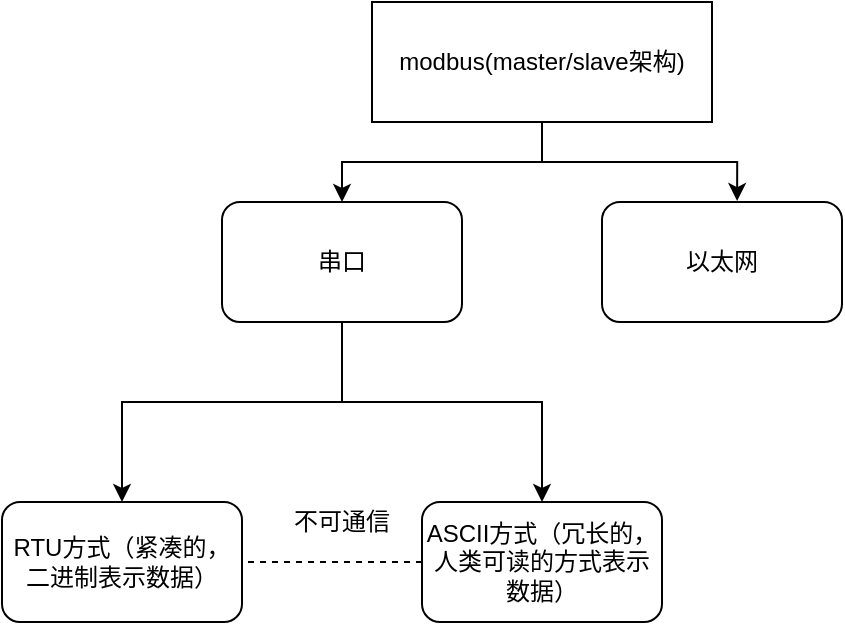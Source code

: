 <mxfile version="12.2.4" pages="1"><diagram id="UFakprz1JBtWP4Sxbi05" name="Page-1"><mxGraphModel dx="1155" dy="775" grid="1" gridSize="10" guides="1" tooltips="1" connect="1" arrows="1" fold="1" page="1" pageScale="1" pageWidth="827" pageHeight="1169" math="0" shadow="0"><root><mxCell id="0"/><mxCell id="1" parent="0"/><mxCell id="5" style="edgeStyle=orthogonalEdgeStyle;rounded=0;orthogonalLoop=1;jettySize=auto;html=1;entryX=0.5;entryY=0;entryDx=0;entryDy=0;" parent="1" source="2" target="3" edge="1"><mxGeometry relative="1" as="geometry"/></mxCell><mxCell id="10" style="edgeStyle=orthogonalEdgeStyle;rounded=0;orthogonalLoop=1;jettySize=auto;html=1;exitX=0.5;exitY=1;exitDx=0;exitDy=0;entryX=0.563;entryY=-0.008;entryDx=0;entryDy=0;entryPerimeter=0;" parent="1" source="2" target="4" edge="1"><mxGeometry relative="1" as="geometry"/></mxCell><mxCell id="2" value="modbus(master/slave架构)" style="rounded=0;whiteSpace=wrap;html=1;" parent="1" vertex="1"><mxGeometry x="305" y="50" width="170" height="60" as="geometry"/></mxCell><mxCell id="12" value="" style="edgeStyle=orthogonalEdgeStyle;rounded=0;orthogonalLoop=1;jettySize=auto;html=1;" parent="1" source="3" target="11" edge="1"><mxGeometry relative="1" as="geometry"><Array as="points"><mxPoint x="290" y="250"/><mxPoint x="180" y="250"/></Array></mxGeometry></mxCell><mxCell id="14" style="edgeStyle=orthogonalEdgeStyle;rounded=0;orthogonalLoop=1;jettySize=auto;html=1;" parent="1" source="3" target="13" edge="1"><mxGeometry relative="1" as="geometry"><Array as="points"><mxPoint x="290" y="250"/><mxPoint x="390" y="250"/></Array></mxGeometry></mxCell><mxCell id="3" value="串口" style="rounded=1;whiteSpace=wrap;html=1;" parent="1" vertex="1"><mxGeometry x="230" y="150" width="120" height="60" as="geometry"/></mxCell><mxCell id="11" value="RTU方式（紧凑的，二进制表示数据）" style="rounded=1;whiteSpace=wrap;html=1;" parent="1" vertex="1"><mxGeometry x="120" y="300" width="120" height="60" as="geometry"/></mxCell><mxCell id="4" value="以太网" style="rounded=1;whiteSpace=wrap;html=1;" parent="1" vertex="1"><mxGeometry x="420" y="150" width="120" height="60" as="geometry"/></mxCell><mxCell id="13" value="ASCII方式（冗长的，人类可读的方式表示数据）" style="rounded=1;whiteSpace=wrap;html=1;" parent="1" vertex="1"><mxGeometry x="330" y="300" width="120" height="60" as="geometry"/></mxCell><mxCell id="15" value="" style="endArrow=none;dashed=1;html=1;entryX=1;entryY=0.5;entryDx=0;entryDy=0;exitX=0;exitY=0.5;exitDx=0;exitDy=0;" parent="1" source="13" target="11" edge="1"><mxGeometry width="50" height="50" relative="1" as="geometry"><mxPoint x="120" y="430" as="sourcePoint"/><mxPoint x="170" y="380" as="targetPoint"/><Array as="points"/></mxGeometry></mxCell><mxCell id="16" value="不可通信" style="text;html=1;strokeColor=none;fillColor=none;align=center;verticalAlign=middle;whiteSpace=wrap;rounded=0;" parent="1" vertex="1"><mxGeometry x="265" y="300" width="50" height="20" as="geometry"/></mxCell></root></mxGraphModel></diagram></mxfile>